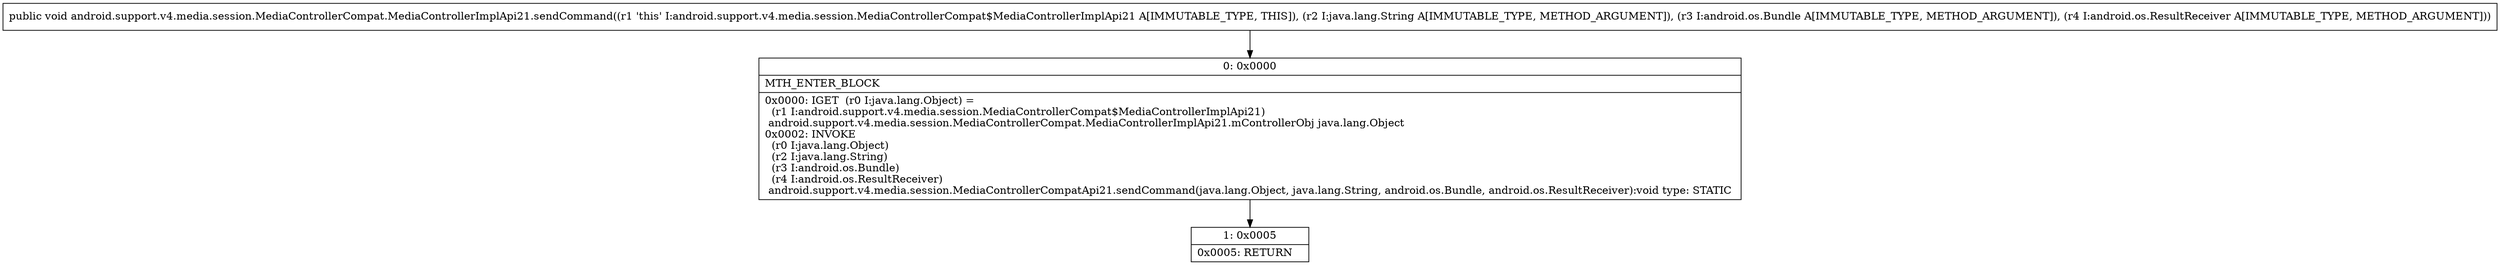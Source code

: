 digraph "CFG forandroid.support.v4.media.session.MediaControllerCompat.MediaControllerImplApi21.sendCommand(Ljava\/lang\/String;Landroid\/os\/Bundle;Landroid\/os\/ResultReceiver;)V" {
Node_0 [shape=record,label="{0\:\ 0x0000|MTH_ENTER_BLOCK\l|0x0000: IGET  (r0 I:java.lang.Object) = \l  (r1 I:android.support.v4.media.session.MediaControllerCompat$MediaControllerImplApi21)\l android.support.v4.media.session.MediaControllerCompat.MediaControllerImplApi21.mControllerObj java.lang.Object \l0x0002: INVOKE  \l  (r0 I:java.lang.Object)\l  (r2 I:java.lang.String)\l  (r3 I:android.os.Bundle)\l  (r4 I:android.os.ResultReceiver)\l android.support.v4.media.session.MediaControllerCompatApi21.sendCommand(java.lang.Object, java.lang.String, android.os.Bundle, android.os.ResultReceiver):void type: STATIC \l}"];
Node_1 [shape=record,label="{1\:\ 0x0005|0x0005: RETURN   \l}"];
MethodNode[shape=record,label="{public void android.support.v4.media.session.MediaControllerCompat.MediaControllerImplApi21.sendCommand((r1 'this' I:android.support.v4.media.session.MediaControllerCompat$MediaControllerImplApi21 A[IMMUTABLE_TYPE, THIS]), (r2 I:java.lang.String A[IMMUTABLE_TYPE, METHOD_ARGUMENT]), (r3 I:android.os.Bundle A[IMMUTABLE_TYPE, METHOD_ARGUMENT]), (r4 I:android.os.ResultReceiver A[IMMUTABLE_TYPE, METHOD_ARGUMENT])) }"];
MethodNode -> Node_0;
Node_0 -> Node_1;
}

